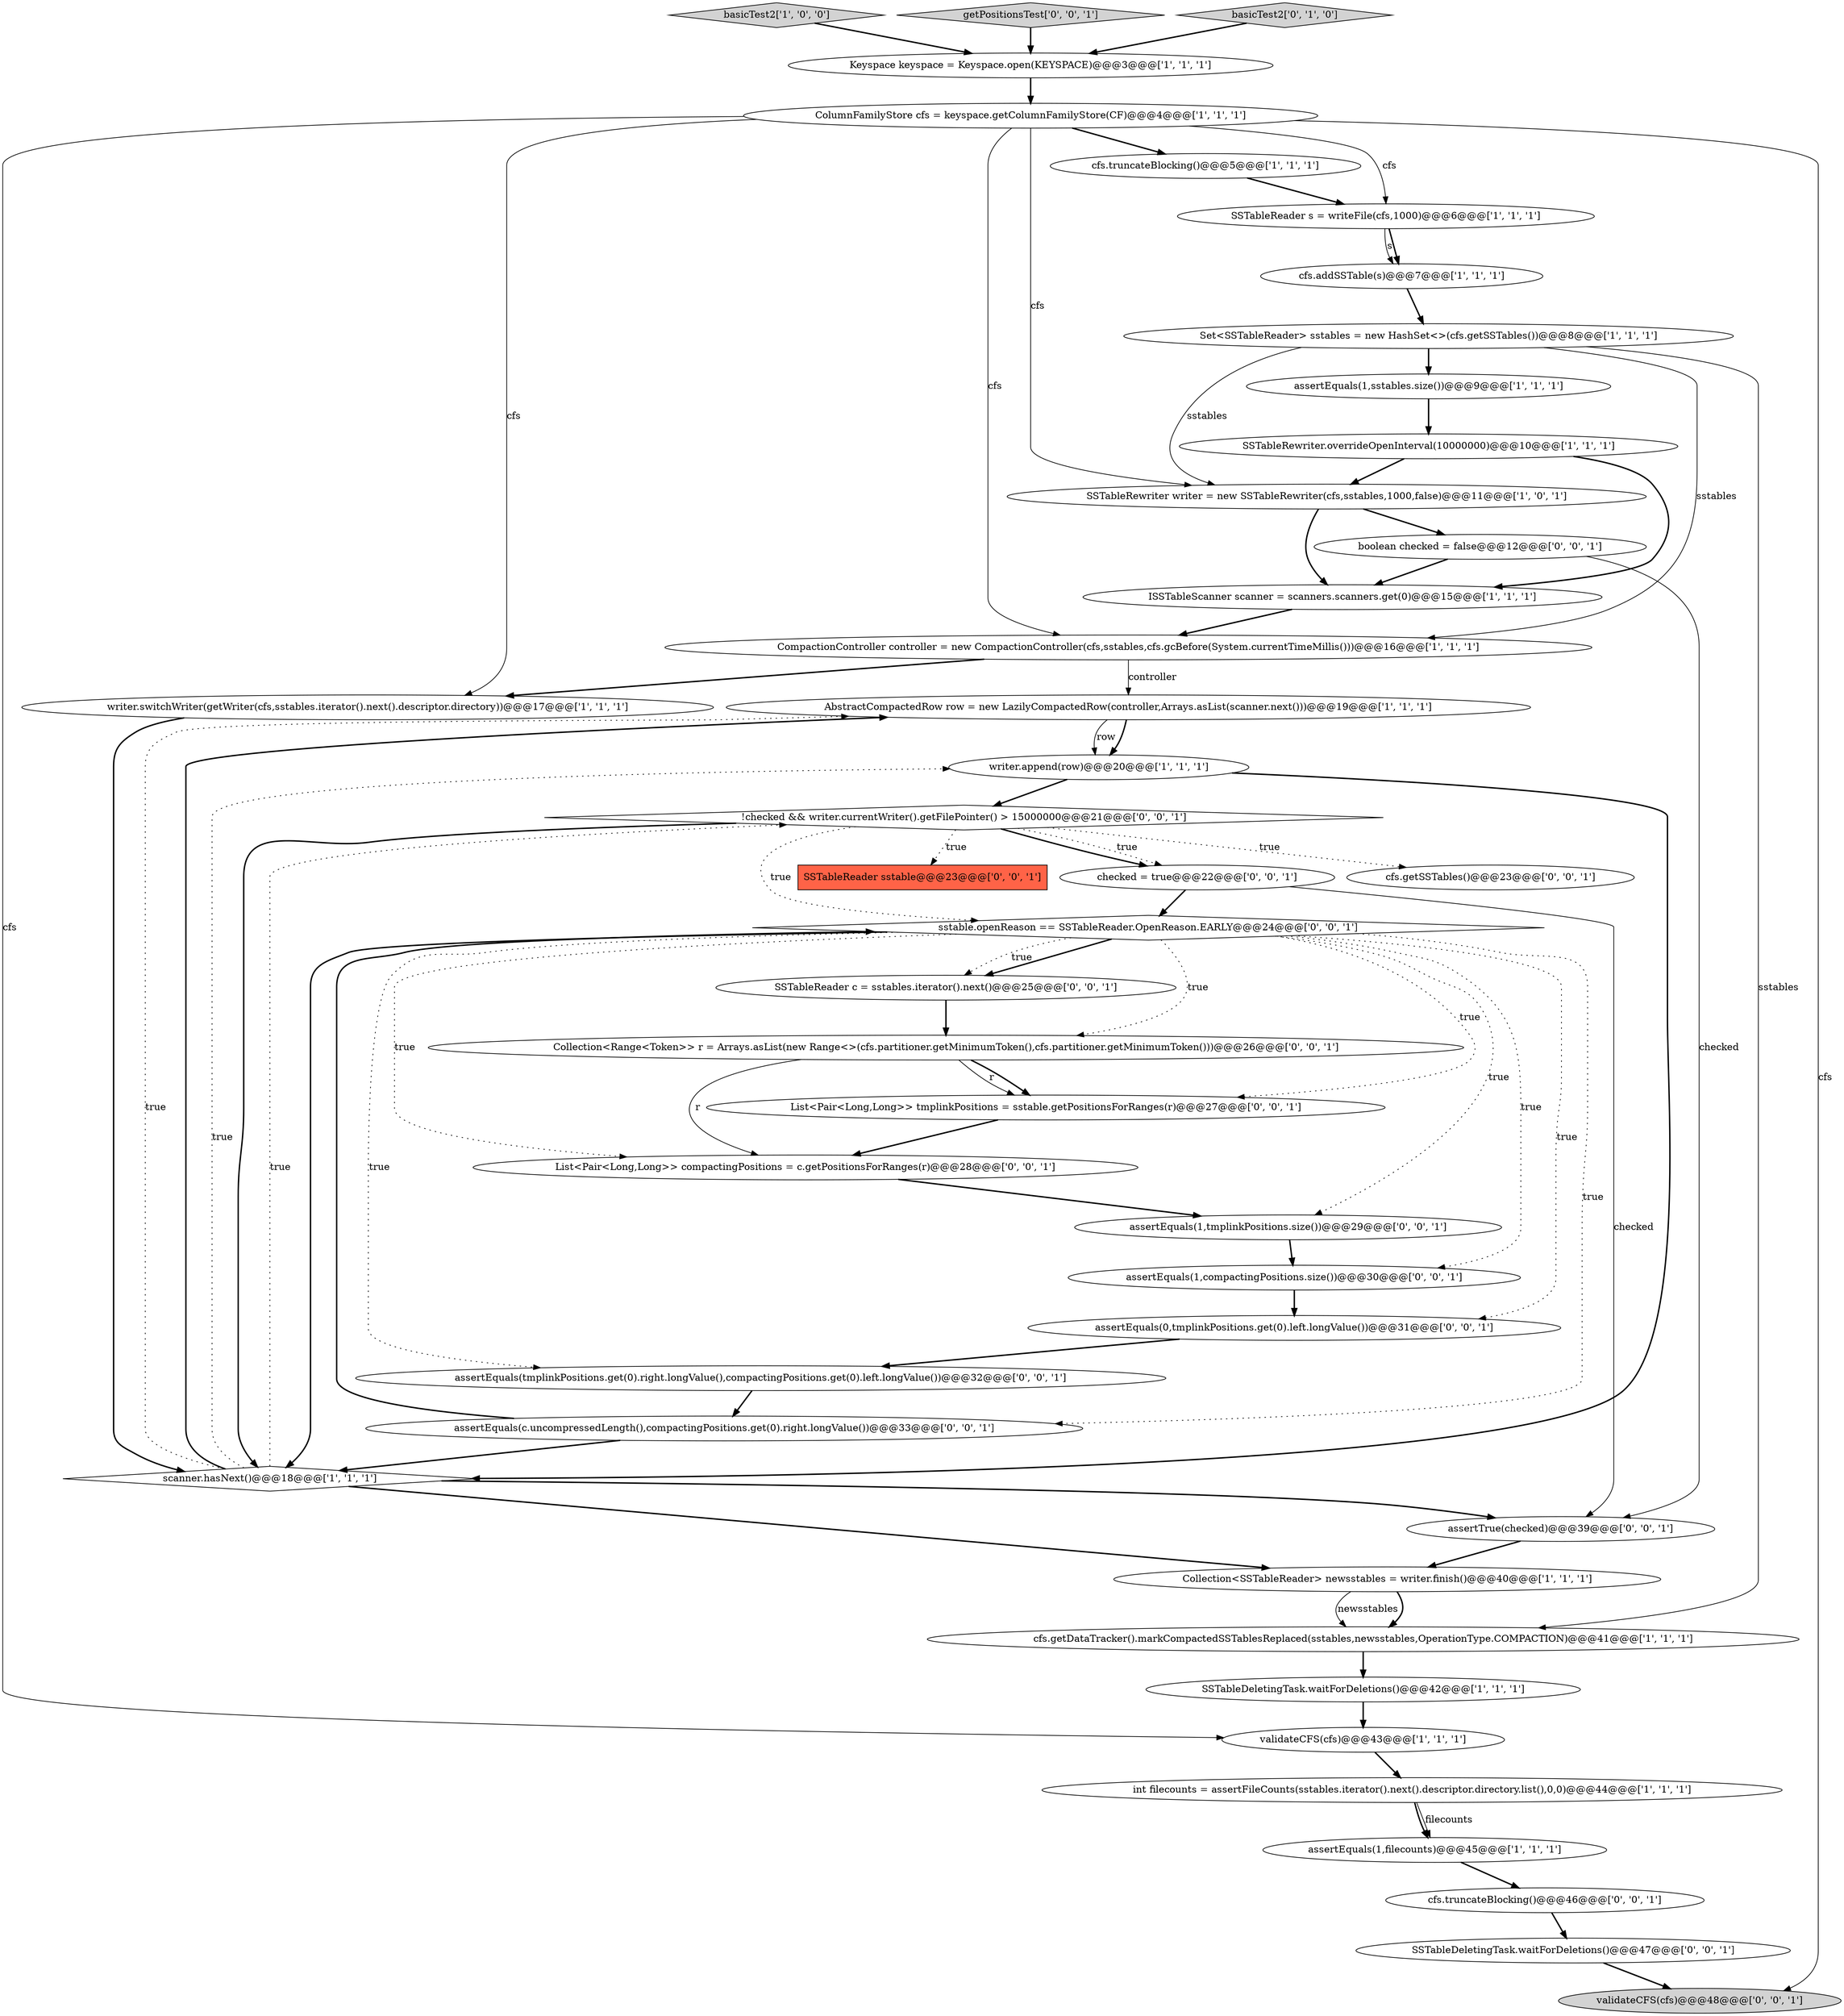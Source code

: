digraph {
7 [style = filled, label = "validateCFS(cfs)@@@43@@@['1', '1', '1']", fillcolor = white, shape = ellipse image = "AAA0AAABBB1BBB"];
9 [style = filled, label = "cfs.truncateBlocking()@@@5@@@['1', '1', '1']", fillcolor = white, shape = ellipse image = "AAA0AAABBB1BBB"];
41 [style = filled, label = "List<Pair<Long,Long>> tmplinkPositions = sstable.getPositionsForRanges(r)@@@27@@@['0', '0', '1']", fillcolor = white, shape = ellipse image = "AAA0AAABBB3BBB"];
16 [style = filled, label = "basicTest2['1', '0', '0']", fillcolor = lightgray, shape = diamond image = "AAA0AAABBB1BBB"];
29 [style = filled, label = "assertEquals(1,compactingPositions.size())@@@30@@@['0', '0', '1']", fillcolor = white, shape = ellipse image = "AAA0AAABBB3BBB"];
4 [style = filled, label = "AbstractCompactedRow row = new LazilyCompactedRow(controller,Arrays.asList(scanner.next()))@@@19@@@['1', '1', '1']", fillcolor = white, shape = ellipse image = "AAA0AAABBB1BBB"];
11 [style = filled, label = "writer.append(row)@@@20@@@['1', '1', '1']", fillcolor = white, shape = ellipse image = "AAA0AAABBB1BBB"];
38 [style = filled, label = "boolean checked = false@@@12@@@['0', '0', '1']", fillcolor = white, shape = ellipse image = "AAA0AAABBB3BBB"];
33 [style = filled, label = "!checked && writer.currentWriter().getFilePointer() > 15000000@@@21@@@['0', '0', '1']", fillcolor = white, shape = diamond image = "AAA0AAABBB3BBB"];
3 [style = filled, label = "Set<SSTableReader> sstables = new HashSet<>(cfs.getSSTables())@@@8@@@['1', '1', '1']", fillcolor = white, shape = ellipse image = "AAA0AAABBB1BBB"];
39 [style = filled, label = "assertEquals(0,tmplinkPositions.get(0).left.longValue())@@@31@@@['0', '0', '1']", fillcolor = white, shape = ellipse image = "AAA0AAABBB3BBB"];
31 [style = filled, label = "assertEquals(1,tmplinkPositions.size())@@@29@@@['0', '0', '1']", fillcolor = white, shape = ellipse image = "AAA0AAABBB3BBB"];
32 [style = filled, label = "getPositionsTest['0', '0', '1']", fillcolor = lightgray, shape = diamond image = "AAA0AAABBB3BBB"];
13 [style = filled, label = "assertEquals(1,sstables.size())@@@9@@@['1', '1', '1']", fillcolor = white, shape = ellipse image = "AAA0AAABBB1BBB"];
20 [style = filled, label = "SSTableRewriter.overrideOpenInterval(10000000)@@@10@@@['1', '1', '1']", fillcolor = white, shape = ellipse image = "AAA0AAABBB1BBB"];
28 [style = filled, label = "cfs.getSSTables()@@@23@@@['0', '0', '1']", fillcolor = white, shape = ellipse image = "AAA0AAABBB3BBB"];
26 [style = filled, label = "SSTableDeletingTask.waitForDeletions()@@@47@@@['0', '0', '1']", fillcolor = white, shape = ellipse image = "AAA0AAABBB3BBB"];
0 [style = filled, label = "ISSTableScanner scanner = scanners.scanners.get(0)@@@15@@@['1', '1', '1']", fillcolor = white, shape = ellipse image = "AAA0AAABBB1BBB"];
37 [style = filled, label = "sstable.openReason == SSTableReader.OpenReason.EARLY@@@24@@@['0', '0', '1']", fillcolor = white, shape = diamond image = "AAA0AAABBB3BBB"];
2 [style = filled, label = "assertEquals(1,filecounts)@@@45@@@['1', '1', '1']", fillcolor = white, shape = ellipse image = "AAA0AAABBB1BBB"];
23 [style = filled, label = "Collection<Range<Token>> r = Arrays.asList(new Range<>(cfs.partitioner.getMinimumToken(),cfs.partitioner.getMinimumToken()))@@@26@@@['0', '0', '1']", fillcolor = white, shape = ellipse image = "AAA0AAABBB3BBB"];
12 [style = filled, label = "int filecounts = assertFileCounts(sstables.iterator().next().descriptor.directory.list(),0,0)@@@44@@@['1', '1', '1']", fillcolor = white, shape = ellipse image = "AAA0AAABBB1BBB"];
15 [style = filled, label = "Collection<SSTableReader> newsstables = writer.finish()@@@40@@@['1', '1', '1']", fillcolor = white, shape = ellipse image = "AAA0AAABBB1BBB"];
17 [style = filled, label = "Keyspace keyspace = Keyspace.open(KEYSPACE)@@@3@@@['1', '1', '1']", fillcolor = white, shape = ellipse image = "AAA0AAABBB1BBB"];
14 [style = filled, label = "scanner.hasNext()@@@18@@@['1', '1', '1']", fillcolor = white, shape = diamond image = "AAA0AAABBB1BBB"];
34 [style = filled, label = "validateCFS(cfs)@@@48@@@['0', '0', '1']", fillcolor = lightgray, shape = ellipse image = "AAA0AAABBB3BBB"];
40 [style = filled, label = "cfs.truncateBlocking()@@@46@@@['0', '0', '1']", fillcolor = white, shape = ellipse image = "AAA0AAABBB3BBB"];
42 [style = filled, label = "List<Pair<Long,Long>> compactingPositions = c.getPositionsForRanges(r)@@@28@@@['0', '0', '1']", fillcolor = white, shape = ellipse image = "AAA0AAABBB3BBB"];
30 [style = filled, label = "assertTrue(checked)@@@39@@@['0', '0', '1']", fillcolor = white, shape = ellipse image = "AAA0AAABBB3BBB"];
10 [style = filled, label = "SSTableRewriter writer = new SSTableRewriter(cfs,sstables,1000,false)@@@11@@@['1', '0', '1']", fillcolor = white, shape = ellipse image = "AAA0AAABBB1BBB"];
1 [style = filled, label = "cfs.getDataTracker().markCompactedSSTablesReplaced(sstables,newsstables,OperationType.COMPACTION)@@@41@@@['1', '1', '1']", fillcolor = white, shape = ellipse image = "AAA0AAABBB1BBB"];
24 [style = filled, label = "SSTableReader sstable@@@23@@@['0', '0', '1']", fillcolor = tomato, shape = box image = "AAA0AAABBB3BBB"];
25 [style = filled, label = "assertEquals(c.uncompressedLength(),compactingPositions.get(0).right.longValue())@@@33@@@['0', '0', '1']", fillcolor = white, shape = ellipse image = "AAA0AAABBB3BBB"];
21 [style = filled, label = "cfs.addSSTable(s)@@@7@@@['1', '1', '1']", fillcolor = white, shape = ellipse image = "AAA0AAABBB1BBB"];
36 [style = filled, label = "assertEquals(tmplinkPositions.get(0).right.longValue(),compactingPositions.get(0).left.longValue())@@@32@@@['0', '0', '1']", fillcolor = white, shape = ellipse image = "AAA0AAABBB3BBB"];
19 [style = filled, label = "CompactionController controller = new CompactionController(cfs,sstables,cfs.gcBefore(System.currentTimeMillis()))@@@16@@@['1', '1', '1']", fillcolor = white, shape = ellipse image = "AAA0AAABBB1BBB"];
35 [style = filled, label = "SSTableReader c = sstables.iterator().next()@@@25@@@['0', '0', '1']", fillcolor = white, shape = ellipse image = "AAA0AAABBB3BBB"];
18 [style = filled, label = "writer.switchWriter(getWriter(cfs,sstables.iterator().next().descriptor.directory))@@@17@@@['1', '1', '1']", fillcolor = white, shape = ellipse image = "AAA0AAABBB1BBB"];
6 [style = filled, label = "SSTableReader s = writeFile(cfs,1000)@@@6@@@['1', '1', '1']", fillcolor = white, shape = ellipse image = "AAA0AAABBB1BBB"];
22 [style = filled, label = "basicTest2['0', '1', '0']", fillcolor = lightgray, shape = diamond image = "AAA0AAABBB2BBB"];
27 [style = filled, label = "checked = true@@@22@@@['0', '0', '1']", fillcolor = white, shape = ellipse image = "AAA0AAABBB3BBB"];
8 [style = filled, label = "ColumnFamilyStore cfs = keyspace.getColumnFamilyStore(CF)@@@4@@@['1', '1', '1']", fillcolor = white, shape = ellipse image = "AAA0AAABBB1BBB"];
5 [style = filled, label = "SSTableDeletingTask.waitForDeletions()@@@42@@@['1', '1', '1']", fillcolor = white, shape = ellipse image = "AAA0AAABBB1BBB"];
33->27 [style = bold, label=""];
14->4 [style = dotted, label="true"];
21->3 [style = bold, label=""];
3->1 [style = solid, label="sstables"];
23->41 [style = solid, label="r"];
8->9 [style = bold, label=""];
15->1 [style = bold, label=""];
11->33 [style = bold, label=""];
15->1 [style = solid, label="newsstables"];
20->10 [style = bold, label=""];
42->31 [style = bold, label=""];
8->18 [style = solid, label="cfs"];
23->42 [style = solid, label="r"];
19->4 [style = solid, label="controller"];
30->15 [style = bold, label=""];
14->33 [style = dotted, label="true"];
8->10 [style = solid, label="cfs"];
37->35 [style = bold, label=""];
12->2 [style = bold, label=""];
4->11 [style = bold, label=""];
33->24 [style = dotted, label="true"];
25->14 [style = bold, label=""];
37->39 [style = dotted, label="true"];
37->25 [style = dotted, label="true"];
0->19 [style = bold, label=""];
27->37 [style = bold, label=""];
37->23 [style = dotted, label="true"];
8->6 [style = solid, label="cfs"];
22->17 [style = bold, label=""];
8->34 [style = solid, label="cfs"];
38->30 [style = solid, label="checked"];
3->13 [style = bold, label=""];
11->14 [style = bold, label=""];
8->7 [style = solid, label="cfs"];
40->26 [style = bold, label=""];
4->11 [style = solid, label="row"];
12->2 [style = solid, label="filecounts"];
9->6 [style = bold, label=""];
8->19 [style = solid, label="cfs"];
37->29 [style = dotted, label="true"];
6->21 [style = bold, label=""];
39->36 [style = bold, label=""];
37->31 [style = dotted, label="true"];
7->12 [style = bold, label=""];
14->30 [style = bold, label=""];
37->41 [style = dotted, label="true"];
32->17 [style = bold, label=""];
29->39 [style = bold, label=""];
26->34 [style = bold, label=""];
27->30 [style = solid, label="checked"];
3->10 [style = solid, label="sstables"];
37->42 [style = dotted, label="true"];
41->42 [style = bold, label=""];
33->37 [style = dotted, label="true"];
2->40 [style = bold, label=""];
35->23 [style = bold, label=""];
17->8 [style = bold, label=""];
33->14 [style = bold, label=""];
33->28 [style = dotted, label="true"];
38->0 [style = bold, label=""];
16->17 [style = bold, label=""];
23->41 [style = bold, label=""];
6->21 [style = solid, label="s"];
31->29 [style = bold, label=""];
13->20 [style = bold, label=""];
14->4 [style = bold, label=""];
20->0 [style = bold, label=""];
18->14 [style = bold, label=""];
10->38 [style = bold, label=""];
25->37 [style = bold, label=""];
14->11 [style = dotted, label="true"];
14->15 [style = bold, label=""];
19->18 [style = bold, label=""];
3->19 [style = solid, label="sstables"];
37->35 [style = dotted, label="true"];
37->36 [style = dotted, label="true"];
5->7 [style = bold, label=""];
10->0 [style = bold, label=""];
33->27 [style = dotted, label="true"];
36->25 [style = bold, label=""];
1->5 [style = bold, label=""];
37->14 [style = bold, label=""];
}
